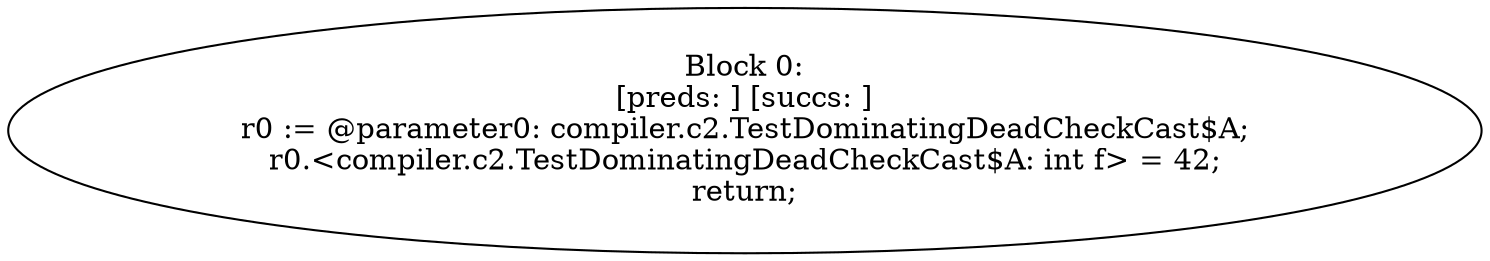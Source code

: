 digraph "unitGraph" {
    "Block 0:
[preds: ] [succs: ]
r0 := @parameter0: compiler.c2.TestDominatingDeadCheckCast$A;
r0.<compiler.c2.TestDominatingDeadCheckCast$A: int f> = 42;
return;
"
}
